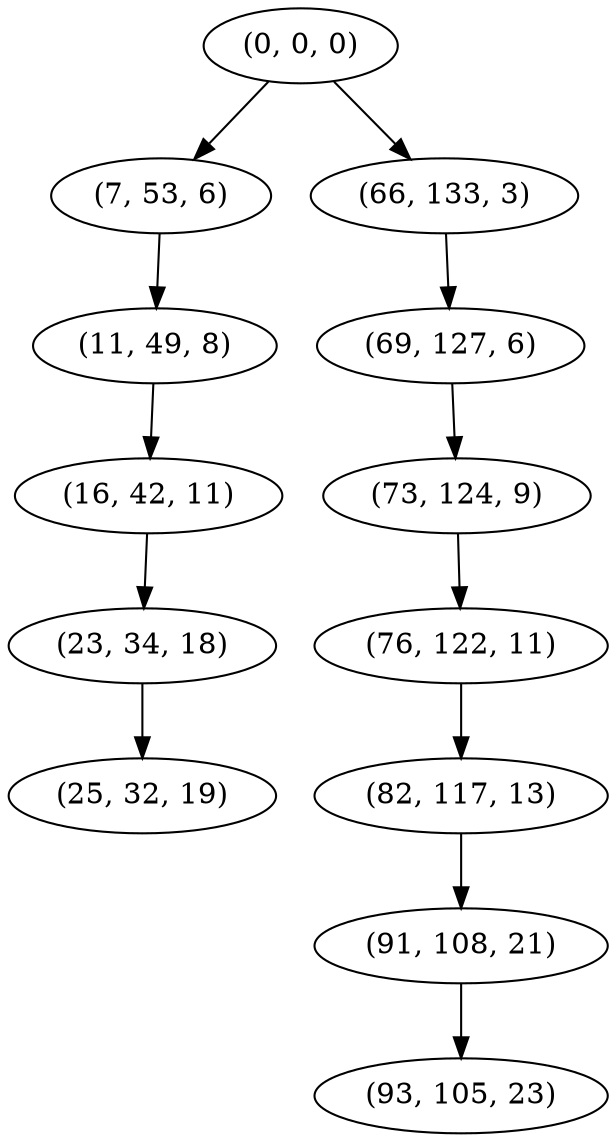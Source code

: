 digraph tree {
    "(0, 0, 0)";
    "(7, 53, 6)";
    "(11, 49, 8)";
    "(16, 42, 11)";
    "(23, 34, 18)";
    "(25, 32, 19)";
    "(66, 133, 3)";
    "(69, 127, 6)";
    "(73, 124, 9)";
    "(76, 122, 11)";
    "(82, 117, 13)";
    "(91, 108, 21)";
    "(93, 105, 23)";
    "(0, 0, 0)" -> "(7, 53, 6)";
    "(0, 0, 0)" -> "(66, 133, 3)";
    "(7, 53, 6)" -> "(11, 49, 8)";
    "(11, 49, 8)" -> "(16, 42, 11)";
    "(16, 42, 11)" -> "(23, 34, 18)";
    "(23, 34, 18)" -> "(25, 32, 19)";
    "(66, 133, 3)" -> "(69, 127, 6)";
    "(69, 127, 6)" -> "(73, 124, 9)";
    "(73, 124, 9)" -> "(76, 122, 11)";
    "(76, 122, 11)" -> "(82, 117, 13)";
    "(82, 117, 13)" -> "(91, 108, 21)";
    "(91, 108, 21)" -> "(93, 105, 23)";
}
